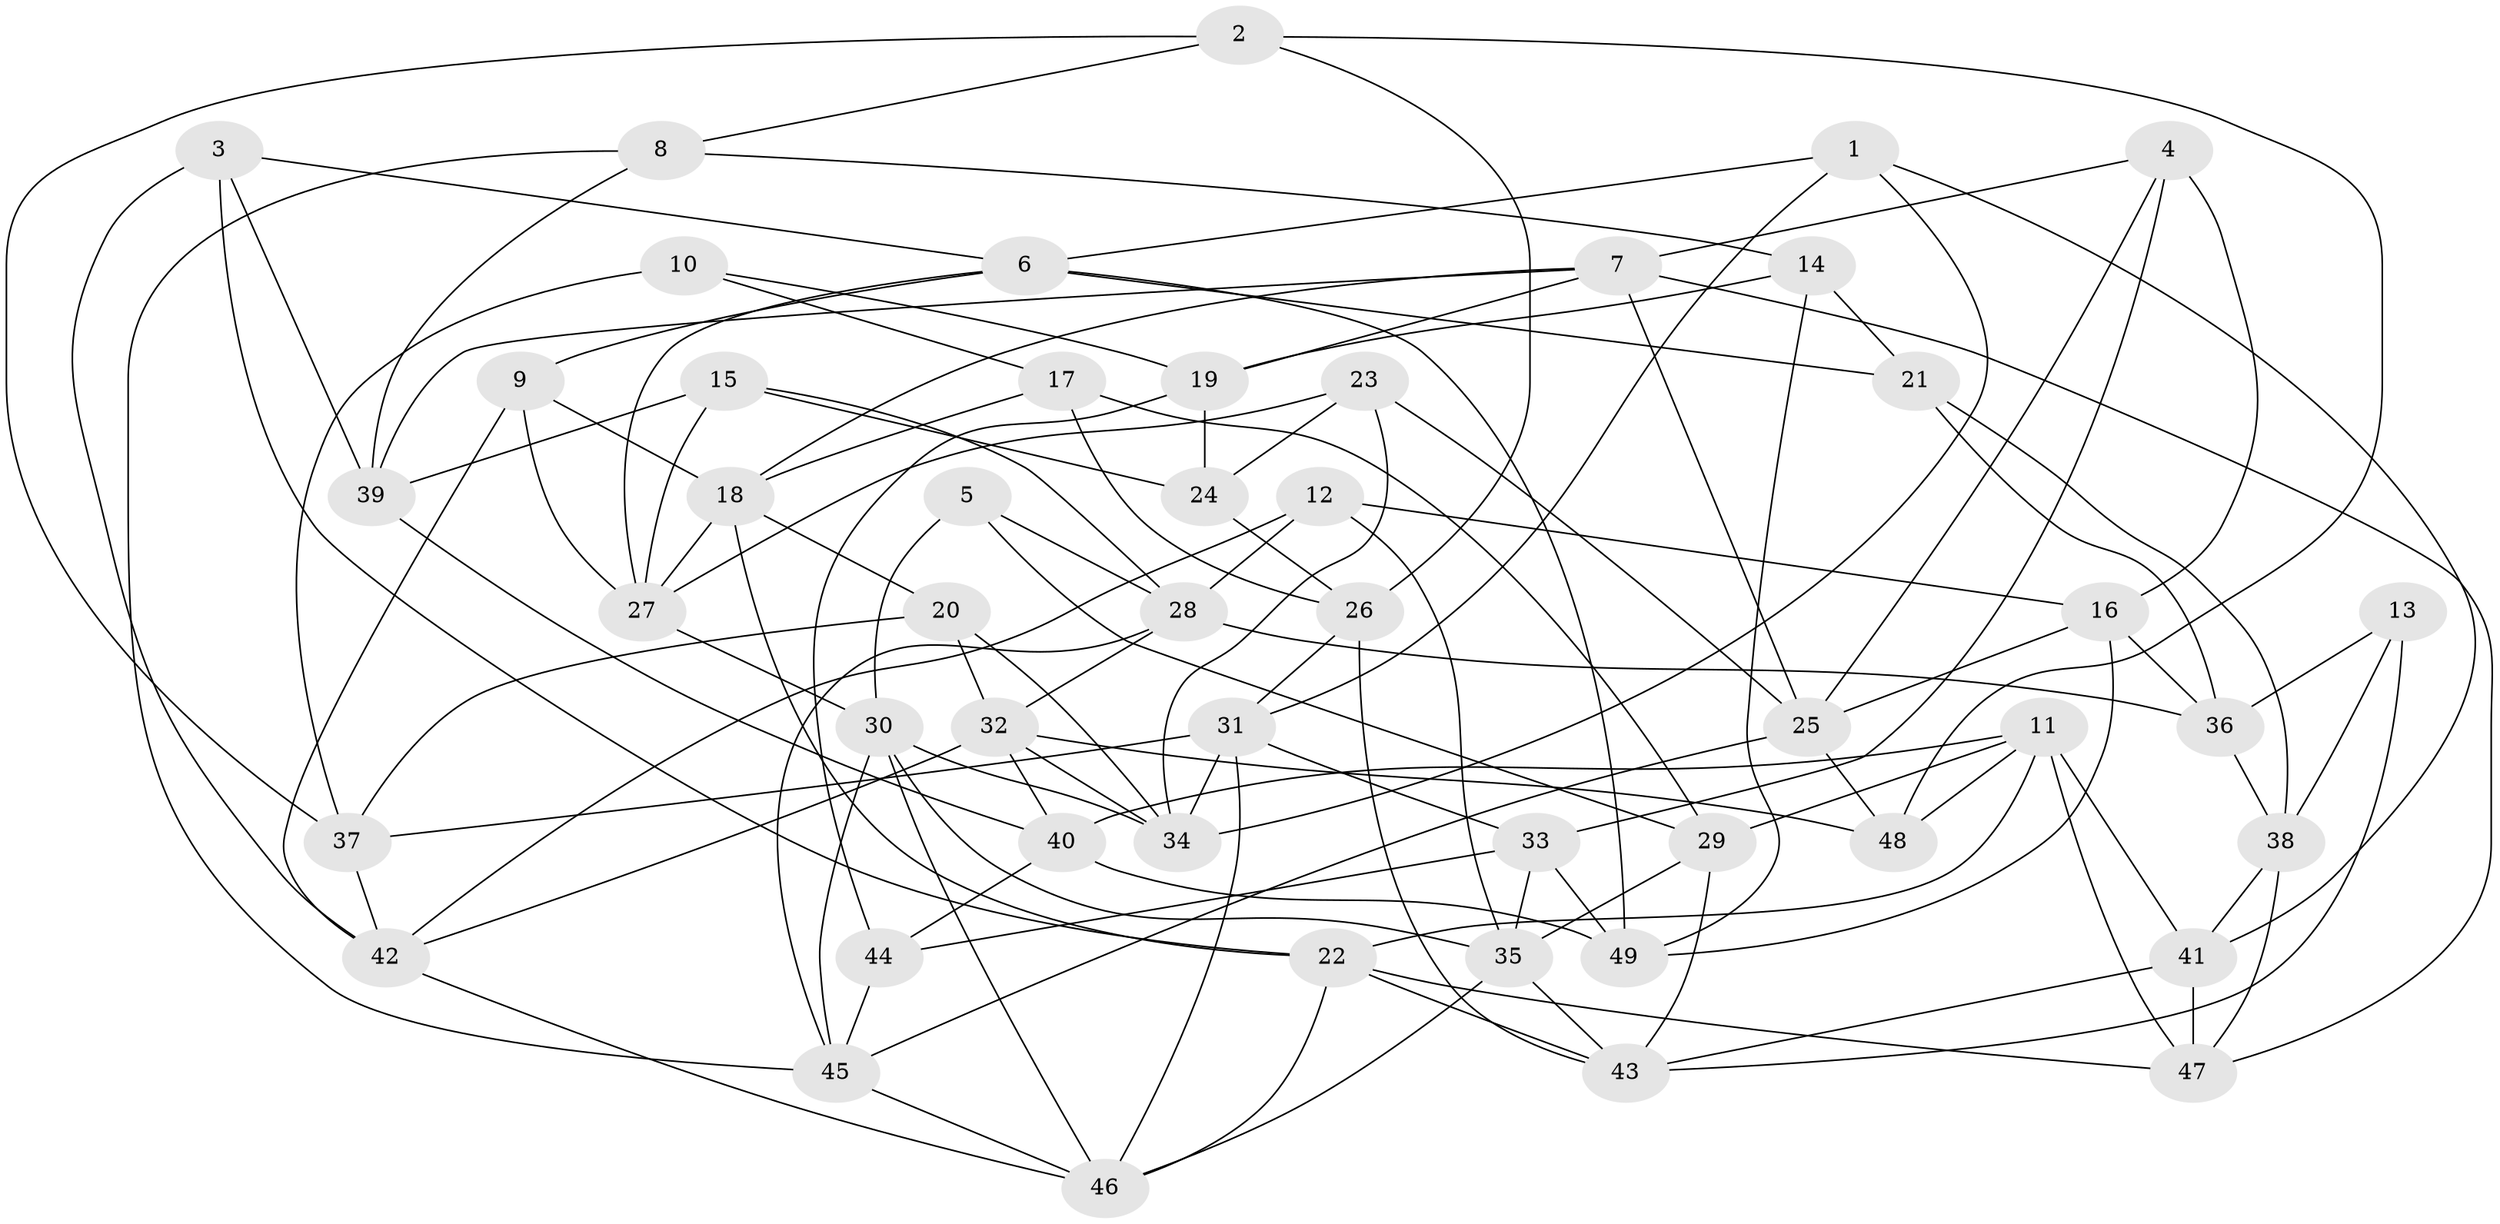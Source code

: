 // original degree distribution, {4: 1.0}
// Generated by graph-tools (version 1.1) at 2025/38/03/04/25 23:38:16]
// undirected, 49 vertices, 120 edges
graph export_dot {
  node [color=gray90,style=filled];
  1;
  2;
  3;
  4;
  5;
  6;
  7;
  8;
  9;
  10;
  11;
  12;
  13;
  14;
  15;
  16;
  17;
  18;
  19;
  20;
  21;
  22;
  23;
  24;
  25;
  26;
  27;
  28;
  29;
  30;
  31;
  32;
  33;
  34;
  35;
  36;
  37;
  38;
  39;
  40;
  41;
  42;
  43;
  44;
  45;
  46;
  47;
  48;
  49;
  1 -- 6 [weight=1.0];
  1 -- 31 [weight=1.0];
  1 -- 34 [weight=1.0];
  1 -- 41 [weight=1.0];
  2 -- 8 [weight=1.0];
  2 -- 26 [weight=1.0];
  2 -- 37 [weight=1.0];
  2 -- 48 [weight=1.0];
  3 -- 6 [weight=1.0];
  3 -- 22 [weight=1.0];
  3 -- 39 [weight=1.0];
  3 -- 42 [weight=1.0];
  4 -- 7 [weight=1.0];
  4 -- 16 [weight=1.0];
  4 -- 25 [weight=1.0];
  4 -- 33 [weight=1.0];
  5 -- 28 [weight=1.0];
  5 -- 29 [weight=2.0];
  5 -- 30 [weight=1.0];
  6 -- 9 [weight=1.0];
  6 -- 21 [weight=1.0];
  6 -- 27 [weight=1.0];
  6 -- 49 [weight=1.0];
  7 -- 18 [weight=1.0];
  7 -- 19 [weight=1.0];
  7 -- 25 [weight=1.0];
  7 -- 39 [weight=1.0];
  7 -- 47 [weight=1.0];
  8 -- 14 [weight=1.0];
  8 -- 39 [weight=1.0];
  8 -- 45 [weight=1.0];
  9 -- 18 [weight=1.0];
  9 -- 27 [weight=1.0];
  9 -- 42 [weight=1.0];
  10 -- 17 [weight=1.0];
  10 -- 19 [weight=1.0];
  10 -- 37 [weight=2.0];
  11 -- 22 [weight=1.0];
  11 -- 29 [weight=1.0];
  11 -- 40 [weight=1.0];
  11 -- 41 [weight=1.0];
  11 -- 47 [weight=1.0];
  11 -- 48 [weight=1.0];
  12 -- 16 [weight=1.0];
  12 -- 28 [weight=1.0];
  12 -- 35 [weight=1.0];
  12 -- 42 [weight=1.0];
  13 -- 36 [weight=1.0];
  13 -- 38 [weight=2.0];
  13 -- 43 [weight=1.0];
  14 -- 19 [weight=1.0];
  14 -- 21 [weight=1.0];
  14 -- 49 [weight=1.0];
  15 -- 24 [weight=1.0];
  15 -- 27 [weight=1.0];
  15 -- 28 [weight=1.0];
  15 -- 39 [weight=1.0];
  16 -- 25 [weight=1.0];
  16 -- 36 [weight=2.0];
  16 -- 49 [weight=1.0];
  17 -- 18 [weight=1.0];
  17 -- 26 [weight=1.0];
  17 -- 29 [weight=1.0];
  18 -- 20 [weight=1.0];
  18 -- 22 [weight=1.0];
  18 -- 27 [weight=1.0];
  19 -- 24 [weight=2.0];
  19 -- 44 [weight=1.0];
  20 -- 32 [weight=1.0];
  20 -- 34 [weight=1.0];
  20 -- 37 [weight=1.0];
  21 -- 36 [weight=1.0];
  21 -- 38 [weight=1.0];
  22 -- 43 [weight=1.0];
  22 -- 46 [weight=1.0];
  22 -- 47 [weight=1.0];
  23 -- 24 [weight=1.0];
  23 -- 25 [weight=1.0];
  23 -- 27 [weight=1.0];
  23 -- 34 [weight=1.0];
  24 -- 26 [weight=2.0];
  25 -- 45 [weight=1.0];
  25 -- 48 [weight=1.0];
  26 -- 31 [weight=1.0];
  26 -- 43 [weight=1.0];
  27 -- 30 [weight=1.0];
  28 -- 32 [weight=1.0];
  28 -- 36 [weight=1.0];
  28 -- 45 [weight=1.0];
  29 -- 35 [weight=1.0];
  29 -- 43 [weight=1.0];
  30 -- 34 [weight=1.0];
  30 -- 35 [weight=1.0];
  30 -- 45 [weight=1.0];
  30 -- 46 [weight=1.0];
  31 -- 33 [weight=1.0];
  31 -- 34 [weight=1.0];
  31 -- 37 [weight=1.0];
  31 -- 46 [weight=1.0];
  32 -- 34 [weight=1.0];
  32 -- 40 [weight=1.0];
  32 -- 42 [weight=1.0];
  32 -- 48 [weight=1.0];
  33 -- 35 [weight=1.0];
  33 -- 44 [weight=1.0];
  33 -- 49 [weight=2.0];
  35 -- 43 [weight=1.0];
  35 -- 46 [weight=1.0];
  36 -- 38 [weight=1.0];
  37 -- 42 [weight=1.0];
  38 -- 41 [weight=1.0];
  38 -- 47 [weight=1.0];
  39 -- 40 [weight=2.0];
  40 -- 44 [weight=1.0];
  40 -- 49 [weight=1.0];
  41 -- 43 [weight=1.0];
  41 -- 47 [weight=2.0];
  42 -- 46 [weight=1.0];
  44 -- 45 [weight=1.0];
  45 -- 46 [weight=1.0];
}
